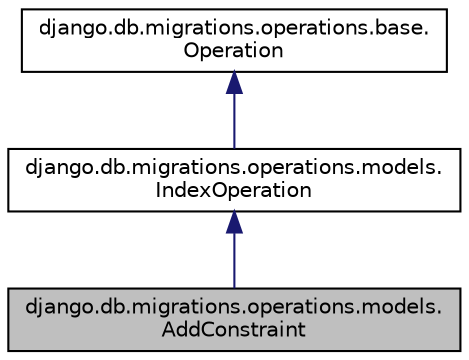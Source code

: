 digraph "django.db.migrations.operations.models.AddConstraint"
{
 // LATEX_PDF_SIZE
  edge [fontname="Helvetica",fontsize="10",labelfontname="Helvetica",labelfontsize="10"];
  node [fontname="Helvetica",fontsize="10",shape=record];
  Node1 [label="django.db.migrations.operations.models.\lAddConstraint",height=0.2,width=0.4,color="black", fillcolor="grey75", style="filled", fontcolor="black",tooltip=" "];
  Node2 -> Node1 [dir="back",color="midnightblue",fontsize="10",style="solid"];
  Node2 [label="django.db.migrations.operations.models.\lIndexOperation",height=0.2,width=0.4,color="black", fillcolor="white", style="filled",URL="$classdjango_1_1db_1_1migrations_1_1operations_1_1models_1_1_index_operation.html",tooltip=" "];
  Node3 -> Node2 [dir="back",color="midnightblue",fontsize="10",style="solid"];
  Node3 [label="django.db.migrations.operations.base.\lOperation",height=0.2,width=0.4,color="black", fillcolor="white", style="filled",URL="$classdjango_1_1db_1_1migrations_1_1operations_1_1base_1_1_operation.html",tooltip=" "];
}
